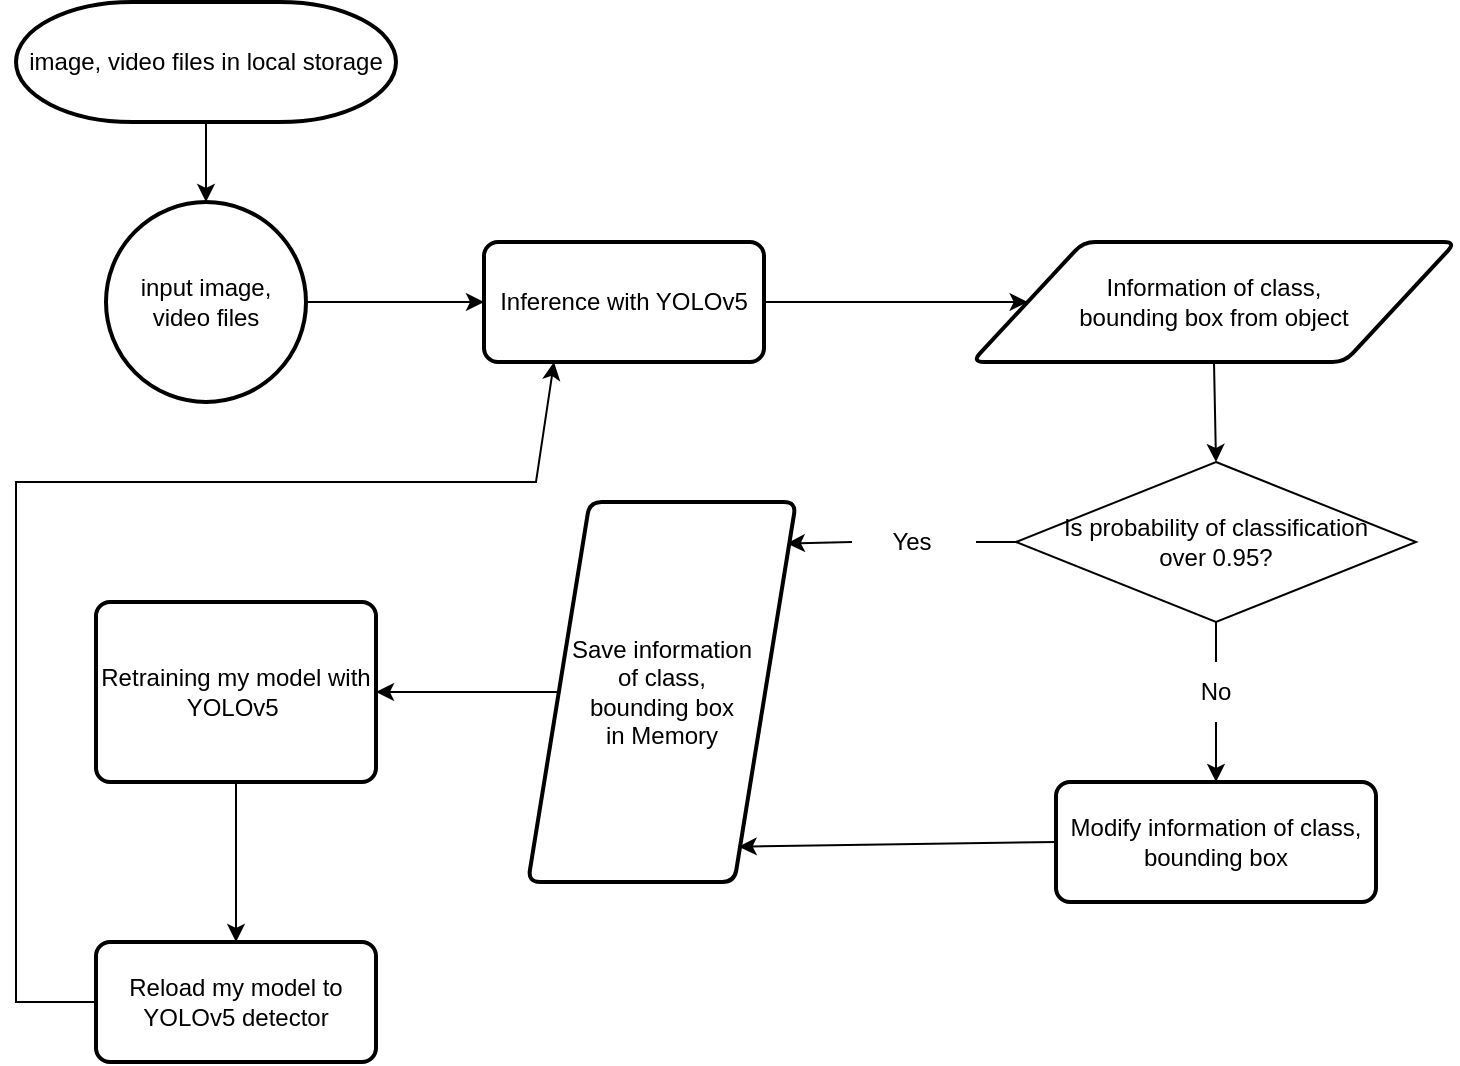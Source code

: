 <mxfile version="20.4.0" type="github">
  <diagram id="o7sASDVjh1N2ik1_pLDm" name="페이지-1">
    <mxGraphModel dx="1018" dy="658" grid="1" gridSize="10" guides="1" tooltips="1" connect="1" arrows="1" fold="1" page="1" pageScale="1" pageWidth="827" pageHeight="1169" math="0" shadow="0">
      <root>
        <mxCell id="0" />
        <mxCell id="1" parent="0" />
        <mxCell id="sehoXrztrbrZK6JY9v2f-2" value="image, video files in local storage" style="strokeWidth=2;html=1;shape=mxgraph.flowchart.terminator;whiteSpace=wrap;" parent="1" vertex="1">
          <mxGeometry x="40" y="40" width="190" height="60" as="geometry" />
        </mxCell>
        <mxCell id="sehoXrztrbrZK6JY9v2f-3" value="input image, &lt;br&gt;video files" style="strokeWidth=2;html=1;shape=mxgraph.flowchart.start_2;whiteSpace=wrap;" parent="1" vertex="1">
          <mxGeometry x="85" y="140" width="100" height="100" as="geometry" />
        </mxCell>
        <mxCell id="sehoXrztrbrZK6JY9v2f-4" value="Inference with YOLOv5" style="rounded=1;whiteSpace=wrap;html=1;absoluteArcSize=1;arcSize=14;strokeWidth=2;" parent="1" vertex="1">
          <mxGeometry x="274" y="160" width="140" height="60" as="geometry" />
        </mxCell>
        <mxCell id="sehoXrztrbrZK6JY9v2f-5" value="Information of class, &lt;br&gt;bounding box from object" style="shape=parallelogram;html=1;strokeWidth=2;perimeter=parallelogramPerimeter;whiteSpace=wrap;rounded=1;arcSize=12;size=0.23;" parent="1" vertex="1">
          <mxGeometry x="518" y="160" width="242" height="60" as="geometry" />
        </mxCell>
        <mxCell id="sehoXrztrbrZK6JY9v2f-6" value="Modify information of class, bounding box" style="rounded=1;whiteSpace=wrap;html=1;absoluteArcSize=1;arcSize=14;strokeWidth=2;" parent="1" vertex="1">
          <mxGeometry x="560" y="430" width="160" height="60" as="geometry" />
        </mxCell>
        <mxCell id="sehoXrztrbrZK6JY9v2f-8" value="Retraining my model with YOLOv5&amp;nbsp;" style="rounded=1;whiteSpace=wrap;html=1;absoluteArcSize=1;arcSize=14;strokeWidth=2;" parent="1" vertex="1">
          <mxGeometry x="80" y="340" width="140" height="90" as="geometry" />
        </mxCell>
        <mxCell id="sehoXrztrbrZK6JY9v2f-9" value="Reload my model to YOLOv5 detector" style="rounded=1;whiteSpace=wrap;html=1;absoluteArcSize=1;arcSize=14;strokeWidth=2;" parent="1" vertex="1">
          <mxGeometry x="80" y="510" width="140" height="60" as="geometry" />
        </mxCell>
        <mxCell id="sehoXrztrbrZK6JY9v2f-10" value="" style="endArrow=classic;html=1;rounded=0;exitX=0.5;exitY=1;exitDx=0;exitDy=0;exitPerimeter=0;entryX=0.5;entryY=0;entryDx=0;entryDy=0;entryPerimeter=0;" parent="1" source="sehoXrztrbrZK6JY9v2f-2" target="sehoXrztrbrZK6JY9v2f-3" edge="1">
          <mxGeometry width="50" height="50" relative="1" as="geometry">
            <mxPoint x="380" y="300" as="sourcePoint" />
            <mxPoint x="430" y="250" as="targetPoint" />
          </mxGeometry>
        </mxCell>
        <mxCell id="sehoXrztrbrZK6JY9v2f-11" value="" style="endArrow=classic;html=1;rounded=0;exitX=1;exitY=0.5;exitDx=0;exitDy=0;exitPerimeter=0;entryX=0;entryY=0.5;entryDx=0;entryDy=0;" parent="1" source="sehoXrztrbrZK6JY9v2f-3" target="sehoXrztrbrZK6JY9v2f-4" edge="1">
          <mxGeometry width="50" height="50" relative="1" as="geometry">
            <mxPoint x="380" y="300" as="sourcePoint" />
            <mxPoint x="430" y="250" as="targetPoint" />
          </mxGeometry>
        </mxCell>
        <mxCell id="sehoXrztrbrZK6JY9v2f-12" value="" style="endArrow=classic;html=1;rounded=0;entryX=0;entryY=0.5;entryDx=0;entryDy=0;exitX=1;exitY=0.5;exitDx=0;exitDy=0;" parent="1" source="sehoXrztrbrZK6JY9v2f-4" target="sehoXrztrbrZK6JY9v2f-5" edge="1">
          <mxGeometry width="50" height="50" relative="1" as="geometry">
            <mxPoint x="380" y="300" as="sourcePoint" />
            <mxPoint x="430" y="250" as="targetPoint" />
          </mxGeometry>
        </mxCell>
        <mxCell id="sehoXrztrbrZK6JY9v2f-13" value="Is probability of classification &lt;br&gt;over 0.95?" style="rhombus;whiteSpace=wrap;html=1;" parent="1" vertex="1">
          <mxGeometry x="540" y="270" width="200" height="80" as="geometry" />
        </mxCell>
        <mxCell id="sehoXrztrbrZK6JY9v2f-14" value="" style="endArrow=classic;html=1;rounded=0;exitX=0.5;exitY=1;exitDx=0;exitDy=0;entryX=0.5;entryY=0;entryDx=0;entryDy=0;" parent="1" source="sehoXrztrbrZK6JY9v2f-5" target="sehoXrztrbrZK6JY9v2f-13" edge="1">
          <mxGeometry width="50" height="50" relative="1" as="geometry">
            <mxPoint x="380" y="420" as="sourcePoint" />
            <mxPoint x="430" y="370" as="targetPoint" />
          </mxGeometry>
        </mxCell>
        <mxCell id="sehoXrztrbrZK6JY9v2f-15" value="" style="endArrow=classic;html=1;rounded=0;exitX=0.5;exitY=1;exitDx=0;exitDy=0;entryX=0.5;entryY=0;entryDx=0;entryDy=0;startArrow=none;" parent="1" source="sehoXrztrbrZK6JY9v2f-16" target="sehoXrztrbrZK6JY9v2f-6" edge="1">
          <mxGeometry width="50" height="50" relative="1" as="geometry">
            <mxPoint x="380" y="510" as="sourcePoint" />
            <mxPoint x="430" y="460" as="targetPoint" />
          </mxGeometry>
        </mxCell>
        <mxCell id="sehoXrztrbrZK6JY9v2f-16" value="No" style="text;html=1;strokeColor=none;fillColor=none;align=center;verticalAlign=middle;whiteSpace=wrap;rounded=0;" parent="1" vertex="1">
          <mxGeometry x="610" y="370" width="60" height="30" as="geometry" />
        </mxCell>
        <mxCell id="sehoXrztrbrZK6JY9v2f-17" value="" style="endArrow=none;html=1;rounded=0;exitX=0.5;exitY=1;exitDx=0;exitDy=0;entryX=0.5;entryY=0;entryDx=0;entryDy=0;" parent="1" source="sehoXrztrbrZK6JY9v2f-13" target="sehoXrztrbrZK6JY9v2f-16" edge="1">
          <mxGeometry width="50" height="50" relative="1" as="geometry">
            <mxPoint x="640" y="350" as="sourcePoint" />
            <mxPoint x="639" y="400" as="targetPoint" />
          </mxGeometry>
        </mxCell>
        <mxCell id="sehoXrztrbrZK6JY9v2f-18" value="" style="endArrow=classic;html=1;rounded=0;exitX=0;exitY=0.5;exitDx=0;exitDy=0;startArrow=none;entryX=0.966;entryY=0.109;entryDx=0;entryDy=0;entryPerimeter=0;" parent="1" source="sehoXrztrbrZK6JY9v2f-19" target="sehoXrztrbrZK6JY9v2f-21" edge="1">
          <mxGeometry width="50" height="50" relative="1" as="geometry">
            <mxPoint x="400" y="340" as="sourcePoint" />
            <mxPoint x="380" y="310" as="targetPoint" />
          </mxGeometry>
        </mxCell>
        <mxCell id="sehoXrztrbrZK6JY9v2f-19" value="Yes" style="text;html=1;strokeColor=none;fillColor=none;align=center;verticalAlign=middle;whiteSpace=wrap;rounded=0;" parent="1" vertex="1">
          <mxGeometry x="458" y="295" width="60" height="30" as="geometry" />
        </mxCell>
        <mxCell id="sehoXrztrbrZK6JY9v2f-20" value="" style="endArrow=none;html=1;rounded=0;exitX=0;exitY=0.5;exitDx=0;exitDy=0;" parent="1" source="sehoXrztrbrZK6JY9v2f-13" edge="1">
          <mxGeometry width="50" height="50" relative="1" as="geometry">
            <mxPoint x="520" y="310" as="sourcePoint" />
            <mxPoint x="520" y="310" as="targetPoint" />
          </mxGeometry>
        </mxCell>
        <mxCell id="sehoXrztrbrZK6JY9v2f-21" value="Save information&lt;br&gt;of class, &lt;br&gt;bounding box&lt;br&gt;in Memory" style="shape=parallelogram;html=1;strokeWidth=2;perimeter=parallelogramPerimeter;whiteSpace=wrap;rounded=1;arcSize=12;size=0.23;" parent="1" vertex="1">
          <mxGeometry x="296" y="290" width="134" height="190" as="geometry" />
        </mxCell>
        <mxCell id="sehoXrztrbrZK6JY9v2f-22" value="" style="endArrow=classic;html=1;rounded=0;exitX=0;exitY=0.5;exitDx=0;exitDy=0;entryX=0.786;entryY=0.907;entryDx=0;entryDy=0;entryPerimeter=0;" parent="1" source="sehoXrztrbrZK6JY9v2f-6" target="sehoXrztrbrZK6JY9v2f-21" edge="1">
          <mxGeometry width="50" height="50" relative="1" as="geometry">
            <mxPoint x="400" y="420" as="sourcePoint" />
            <mxPoint x="450" y="370" as="targetPoint" />
          </mxGeometry>
        </mxCell>
        <mxCell id="sehoXrztrbrZK6JY9v2f-23" value="" style="endArrow=classic;html=1;rounded=0;exitX=0;exitY=0.5;exitDx=0;exitDy=0;entryX=1;entryY=0.5;entryDx=0;entryDy=0;" parent="1" source="sehoXrztrbrZK6JY9v2f-21" target="sehoXrztrbrZK6JY9v2f-8" edge="1">
          <mxGeometry width="50" height="50" relative="1" as="geometry">
            <mxPoint x="390" y="490" as="sourcePoint" />
            <mxPoint x="440" y="440" as="targetPoint" />
          </mxGeometry>
        </mxCell>
        <mxCell id="sehoXrztrbrZK6JY9v2f-25" value="" style="endArrow=classic;html=1;rounded=0;exitX=0.5;exitY=1;exitDx=0;exitDy=0;entryX=0.5;entryY=0;entryDx=0;entryDy=0;" parent="1" source="sehoXrztrbrZK6JY9v2f-8" target="sehoXrztrbrZK6JY9v2f-9" edge="1">
          <mxGeometry width="50" height="50" relative="1" as="geometry">
            <mxPoint x="350" y="490" as="sourcePoint" />
            <mxPoint x="400" y="440" as="targetPoint" />
          </mxGeometry>
        </mxCell>
        <mxCell id="sehoXrztrbrZK6JY9v2f-27" value="" style="endArrow=classic;html=1;rounded=0;exitX=0;exitY=0.5;exitDx=0;exitDy=0;entryX=0.25;entryY=1;entryDx=0;entryDy=0;" parent="1" source="sehoXrztrbrZK6JY9v2f-9" target="sehoXrztrbrZK6JY9v2f-4" edge="1">
          <mxGeometry width="50" height="50" relative="1" as="geometry">
            <mxPoint x="20" y="500" as="sourcePoint" />
            <mxPoint x="320" y="280" as="targetPoint" />
            <Array as="points">
              <mxPoint x="40" y="540" />
              <mxPoint x="40" y="280" />
              <mxPoint x="300" y="280" />
            </Array>
          </mxGeometry>
        </mxCell>
      </root>
    </mxGraphModel>
  </diagram>
</mxfile>
